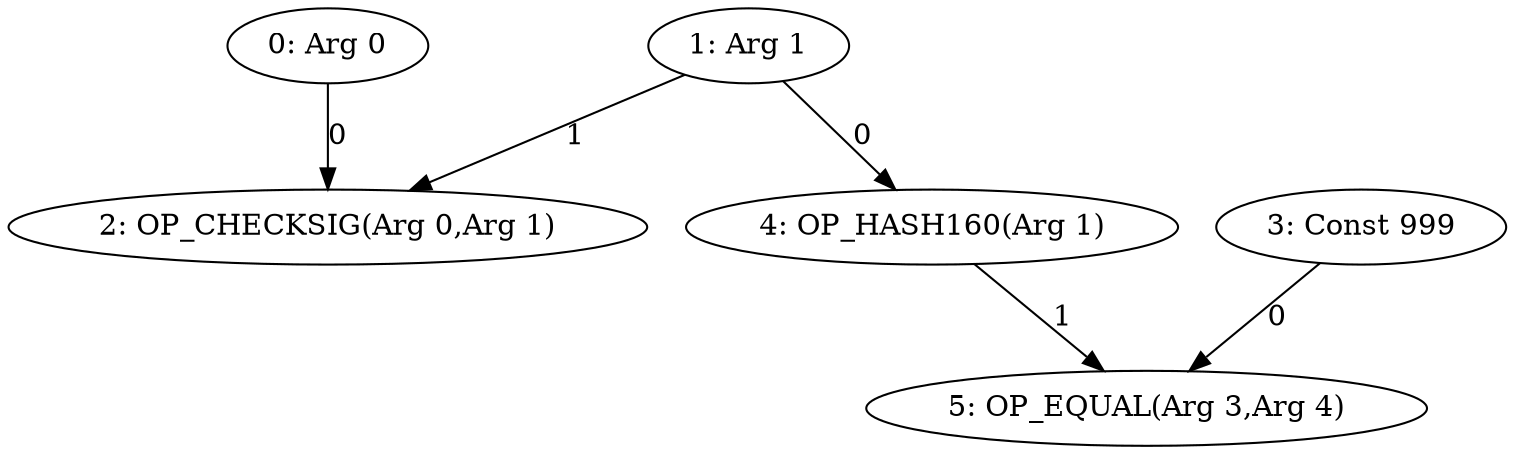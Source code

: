 digraph {
    0 [label="0: Arg 0"];
    1 [label="1: Arg 1"];
    2 [label="2: OP_CHECKSIG(Arg 0,Arg 1)"];
    3 [label="3: Const 999"];
    4 [label="4: OP_HASH160(Arg 1)"];
    5 [label="5: OP_EQUAL(Arg 3,Arg 4)"];
    0 -> 2 [label=0];
    1 -> 2 [label=1];
    1 -> 4 [label=0];
    3 -> 5 [label=0];
    4 -> 5 [label=1];
}